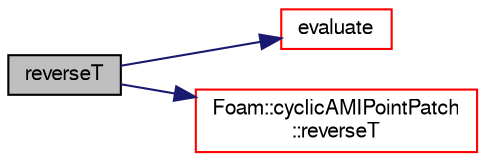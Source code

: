 digraph "reverseT"
{
  bgcolor="transparent";
  edge [fontname="FreeSans",fontsize="10",labelfontname="FreeSans",labelfontsize="10"];
  node [fontname="FreeSans",fontsize="10",shape=record];
  rankdir="LR";
  Node187 [label="reverseT",height=0.2,width=0.4,color="black", fillcolor="grey75", style="filled", fontcolor="black"];
  Node187 -> Node188 [color="midnightblue",fontsize="10",style="solid",fontname="FreeSans"];
  Node188 [label="evaluate",height=0.2,width=0.4,color="red",URL="$a24942.html#ae591186d8bf9e7c4db700390ac9dfff7",tooltip="Evaluate the patch field. "];
  Node187 -> Node252 [color="midnightblue",fontsize="10",style="solid",fontname="FreeSans"];
  Node252 [label="Foam::cyclicAMIPointPatch\l::reverseT",height=0.2,width=0.4,color="red",URL="$a24938.html#a145548d15ede47292d35fc5dcc50aa3d",tooltip="Return neighbour-cell transformation tensor. "];
}
